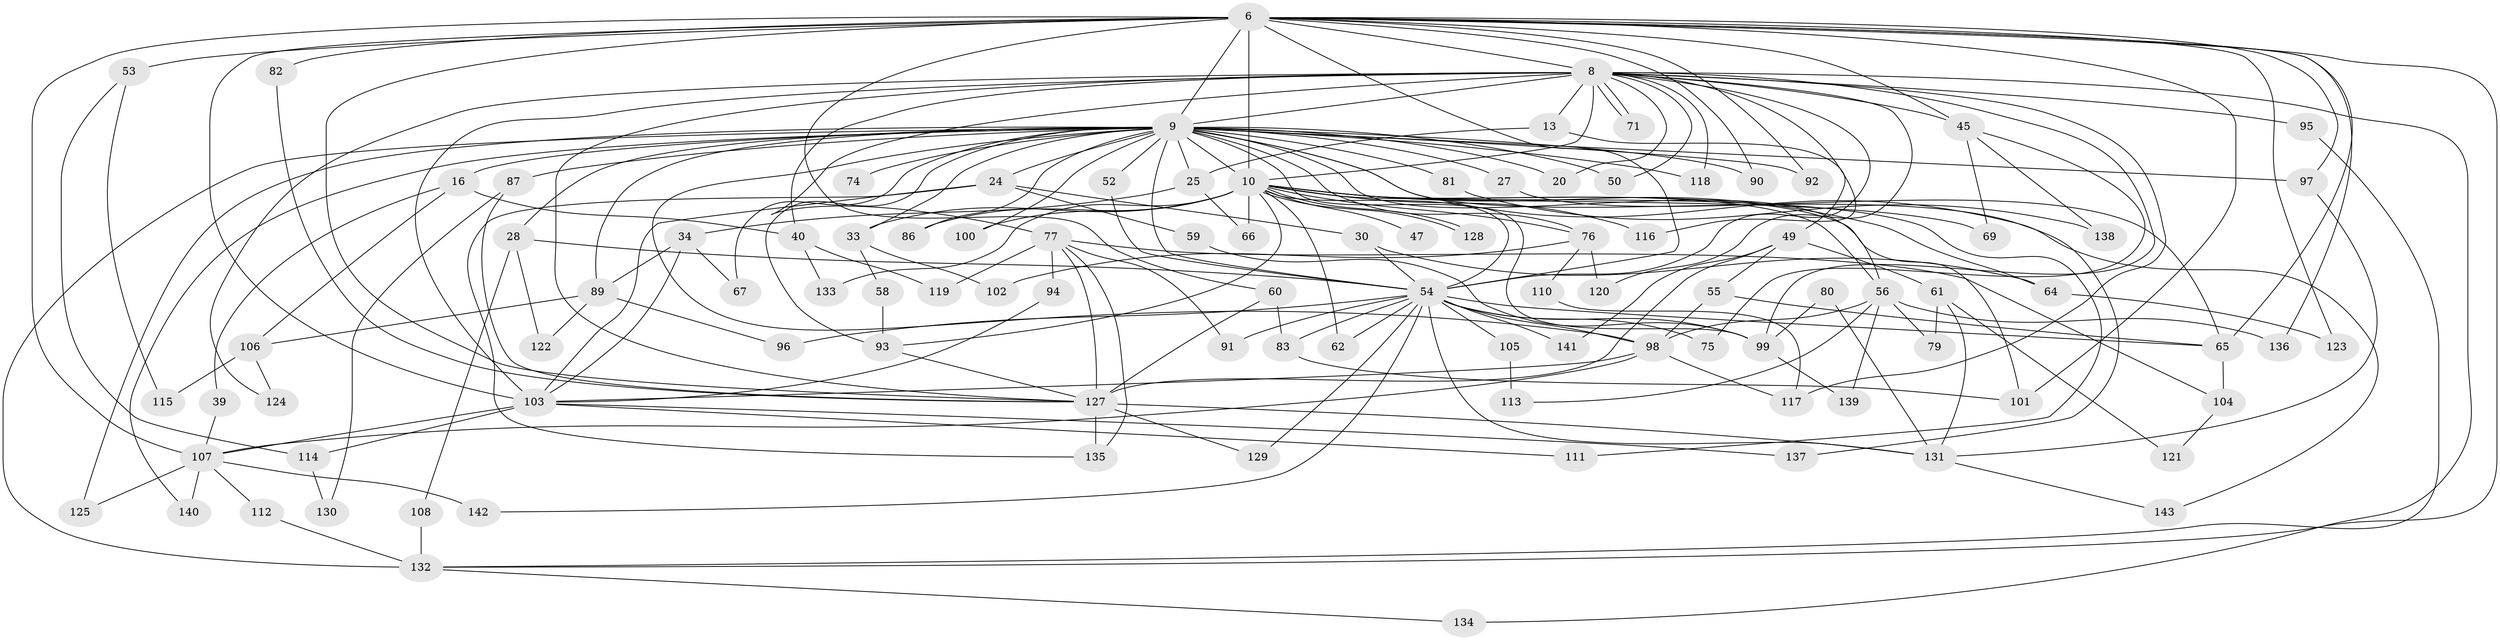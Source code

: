 // original degree distribution, {21: 0.006993006993006993, 16: 0.006993006993006993, 24: 0.006993006993006993, 19: 0.006993006993006993, 18: 0.006993006993006993, 20: 0.013986013986013986, 29: 0.006993006993006993, 22: 0.006993006993006993, 31: 0.006993006993006993, 3: 0.16083916083916083, 4: 0.16083916083916083, 5: 0.04195804195804196, 9: 0.006993006993006993, 7: 0.013986013986013986, 2: 0.4965034965034965, 8: 0.013986013986013986, 6: 0.03496503496503497}
// Generated by graph-tools (version 1.1) at 2025/49/03/04/25 21:49:15]
// undirected, 100 vertices, 202 edges
graph export_dot {
graph [start="1"]
  node [color=gray90,style=filled];
  6 [super="+4"];
  8 [super="+3"];
  9 [super="+7"];
  10 [super="+5"];
  13;
  16;
  20;
  24;
  25;
  27;
  28;
  30;
  33;
  34;
  39;
  40;
  45 [super="+19"];
  47;
  49 [super="+31+42"];
  50;
  52;
  53;
  54 [super="+12+2"];
  55;
  56 [super="+37"];
  58;
  59;
  60;
  61;
  62;
  64;
  65 [super="+18"];
  66;
  67;
  69;
  71;
  74;
  75;
  76 [super="+43"];
  77 [super="+72+38"];
  79;
  80;
  81 [super="+46"];
  82;
  83;
  86;
  87 [super="+21"];
  89 [super="+78"];
  90;
  91;
  92;
  93 [super="+14"];
  94;
  95;
  96;
  97 [super="+35"];
  98 [super="+70"];
  99 [super="+51"];
  100;
  101 [super="+85"];
  102;
  103 [super="+57+29"];
  104;
  105;
  106;
  107 [super="+84+48"];
  108;
  110;
  111;
  112;
  113;
  114;
  115;
  116 [super="+109"];
  117 [super="+73"];
  118;
  119;
  120;
  121;
  122;
  123;
  124;
  125;
  127 [super="+17+15"];
  128;
  129;
  130;
  131 [super="+41"];
  132 [super="+63+126"];
  133;
  134;
  135 [super="+44"];
  136;
  137;
  138;
  139;
  140;
  141;
  142 [super="+88"];
  143;
  6 -- 8 [weight=4];
  6 -- 9 [weight=4];
  6 -- 10 [weight=4];
  6 -- 53 [weight=2];
  6 -- 123;
  6 -- 136;
  6 -- 82;
  6 -- 90;
  6 -- 92;
  6 -- 101;
  6 -- 107 [weight=4];
  6 -- 60;
  6 -- 45;
  6 -- 97;
  6 -- 132 [weight=2];
  6 -- 54 [weight=4];
  6 -- 127;
  6 -- 65;
  6 -- 103 [weight=2];
  8 -- 9 [weight=4];
  8 -- 10 [weight=4];
  8 -- 13 [weight=2];
  8 -- 20;
  8 -- 50;
  8 -- 71;
  8 -- 71;
  8 -- 95;
  8 -- 116 [weight=2];
  8 -- 117 [weight=2];
  8 -- 134;
  8 -- 77 [weight=4];
  8 -- 99;
  8 -- 40;
  8 -- 45 [weight=2];
  8 -- 118;
  8 -- 120;
  8 -- 124;
  8 -- 127 [weight=2];
  8 -- 54 [weight=5];
  8 -- 103 [weight=2];
  9 -- 10 [weight=4];
  9 -- 16 [weight=2];
  9 -- 25;
  9 -- 28;
  9 -- 33;
  9 -- 52;
  9 -- 54 [weight=5];
  9 -- 67;
  9 -- 74 [weight=2];
  9 -- 81 [weight=3];
  9 -- 86;
  9 -- 90;
  9 -- 92;
  9 -- 93 [weight=2];
  9 -- 100;
  9 -- 132 [weight=3];
  9 -- 137;
  9 -- 140;
  9 -- 143;
  9 -- 20;
  9 -- 87 [weight=2];
  9 -- 24;
  9 -- 89 [weight=2];
  9 -- 27;
  9 -- 97 [weight=2];
  9 -- 50;
  9 -- 118;
  9 -- 125;
  9 -- 76;
  9 -- 98 [weight=2];
  9 -- 56;
  9 -- 99;
  10 -- 33;
  10 -- 47 [weight=2];
  10 -- 56 [weight=2];
  10 -- 64;
  10 -- 69;
  10 -- 100;
  10 -- 111;
  10 -- 128;
  10 -- 128;
  10 -- 133;
  10 -- 66;
  10 -- 76 [weight=2];
  10 -- 86;
  10 -- 62;
  10 -- 116;
  10 -- 93;
  10 -- 54 [weight=4];
  10 -- 101;
  13 -- 25;
  13 -- 49;
  16 -- 39;
  16 -- 40;
  16 -- 106;
  24 -- 30;
  24 -- 59;
  24 -- 135;
  24 -- 103;
  25 -- 34;
  25 -- 66;
  27 -- 65;
  28 -- 108;
  28 -- 122;
  28 -- 54;
  30 -- 64;
  30 -- 54;
  33 -- 58;
  33 -- 102;
  34 -- 67;
  34 -- 89;
  34 -- 103;
  39 -- 107;
  40 -- 119;
  40 -- 133;
  45 -- 69;
  45 -- 138;
  45 -- 75;
  49 -- 55;
  49 -- 61;
  49 -- 127 [weight=3];
  49 -- 141;
  52 -- 54;
  53 -- 114;
  53 -- 115;
  54 -- 129;
  54 -- 131;
  54 -- 75;
  54 -- 141;
  54 -- 83;
  54 -- 91;
  54 -- 96;
  54 -- 98 [weight=2];
  54 -- 105 [weight=2];
  54 -- 62;
  54 -- 65;
  54 -- 142;
  54 -- 99;
  55 -- 65;
  55 -- 98;
  56 -- 113;
  56 -- 98;
  56 -- 136;
  56 -- 139;
  56 -- 79;
  58 -- 93;
  59 -- 99;
  60 -- 83;
  60 -- 127;
  61 -- 79;
  61 -- 121;
  61 -- 131;
  64 -- 123;
  65 -- 104;
  76 -- 102;
  76 -- 120;
  76 -- 110;
  77 -- 135;
  77 -- 104;
  77 -- 119;
  77 -- 91;
  77 -- 94;
  77 -- 127;
  80 -- 131;
  80 -- 99;
  81 -- 138;
  82 -- 127;
  83 -- 101;
  87 -- 130;
  87 -- 127;
  89 -- 106;
  89 -- 122;
  89 -- 96;
  93 -- 127;
  94 -- 103;
  95 -- 132;
  97 -- 131;
  98 -- 117;
  98 -- 107;
  98 -- 103;
  99 -- 139;
  103 -- 111;
  103 -- 137;
  103 -- 107;
  103 -- 114;
  104 -- 121;
  105 -- 113;
  106 -- 115;
  106 -- 124;
  107 -- 125;
  107 -- 140;
  107 -- 142 [weight=2];
  107 -- 112;
  108 -- 132;
  110 -- 117;
  112 -- 132;
  114 -- 130;
  127 -- 129;
  127 -- 131;
  127 -- 135;
  131 -- 143;
  132 -- 134;
}
